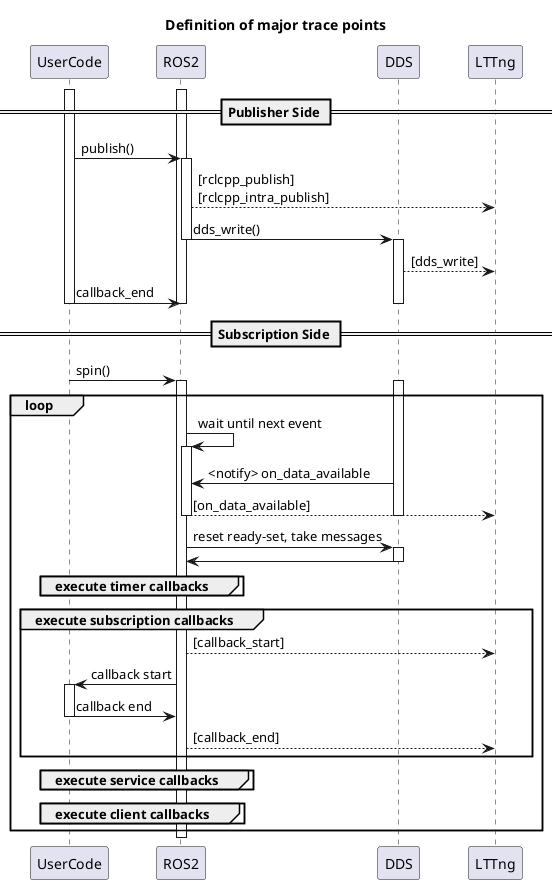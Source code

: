 @startuml main_trace_points_definition
title: Definition of major trace points

participant UserCode
participant ROS2
participant DDS
participant LTTng

== Publisher Side ==

activate ROS2
activate UserCode
UserCode -> ROS2: publish()
activate ROS2
ROS2 --> LTTng: [rclcpp_publish] \n[rclcpp_intra_publish]


ROS2 -> DDS: dds_write()
deactivate ROS2
activate DDS
DDS --> LTTng: [dds_write]

UserCode -> ROS2 : callback_end
deactivate UserCode
deactivate ROS2
deactivate DDS


== Subscription Side ==

UserCode -> ROS2 : spin()
activate DDS
activate ROS2

loop
    ROS2 -> ROS2 : wait until next event
    activate ROS2
    DDS -> ROS2: <notify> on_data_available
    ROS2 --> LTTng : [on_data_available]
    deactivate ROS2

    deactivate DDS
    ROS2 -> DDS : reset ready-set, take messages
    activate DDS
    DDS -> ROS2
    deactivate DDS

    group execute timer callbacks
    end

    group execute subscription callbacks
        ROS2 --> LTTng: [callback_start]
        ROS2 -> UserCode: callback start
        activate UserCode
        UserCode -> ROS2: callback end
        deactivate UserCode
        ROS2 --> LTTng: [callback_end]
    end

    group execute service callbacks
    end

    group execute client callbacks
    end
end

deactivate ROS2

@enduml
